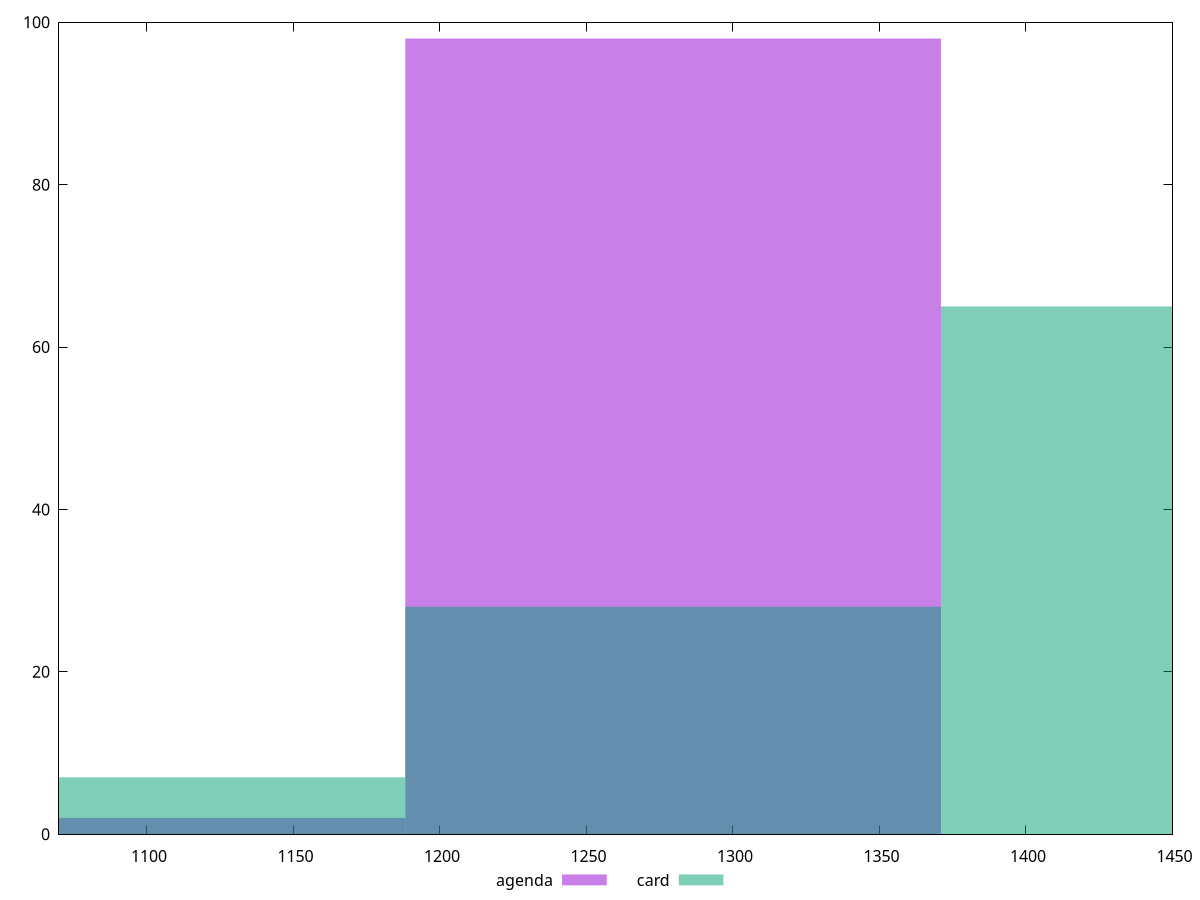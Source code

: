 reset

$agenda <<EOF
1279.5801482634456 98
1096.7829842258107 2
EOF

$card <<EOF
1096.7829842258107 7
1462.3773123010808 65
1279.5801482634456 28
EOF

set key outside below
set boxwidth 182.7971640376351
set xrange [1070:1450]
set yrange [0:100]
set trange [0:100]
set style fill transparent solid 0.5 noborder
set terminal svg size 640, 500 enhanced background rgb 'white'
set output "reports/report_00031_2021-02-24T23-18-18.084Z/uses-http2/comparison/histogram/1_vs_2.svg"

plot $agenda title "agenda" with boxes, \
     $card title "card" with boxes

reset
